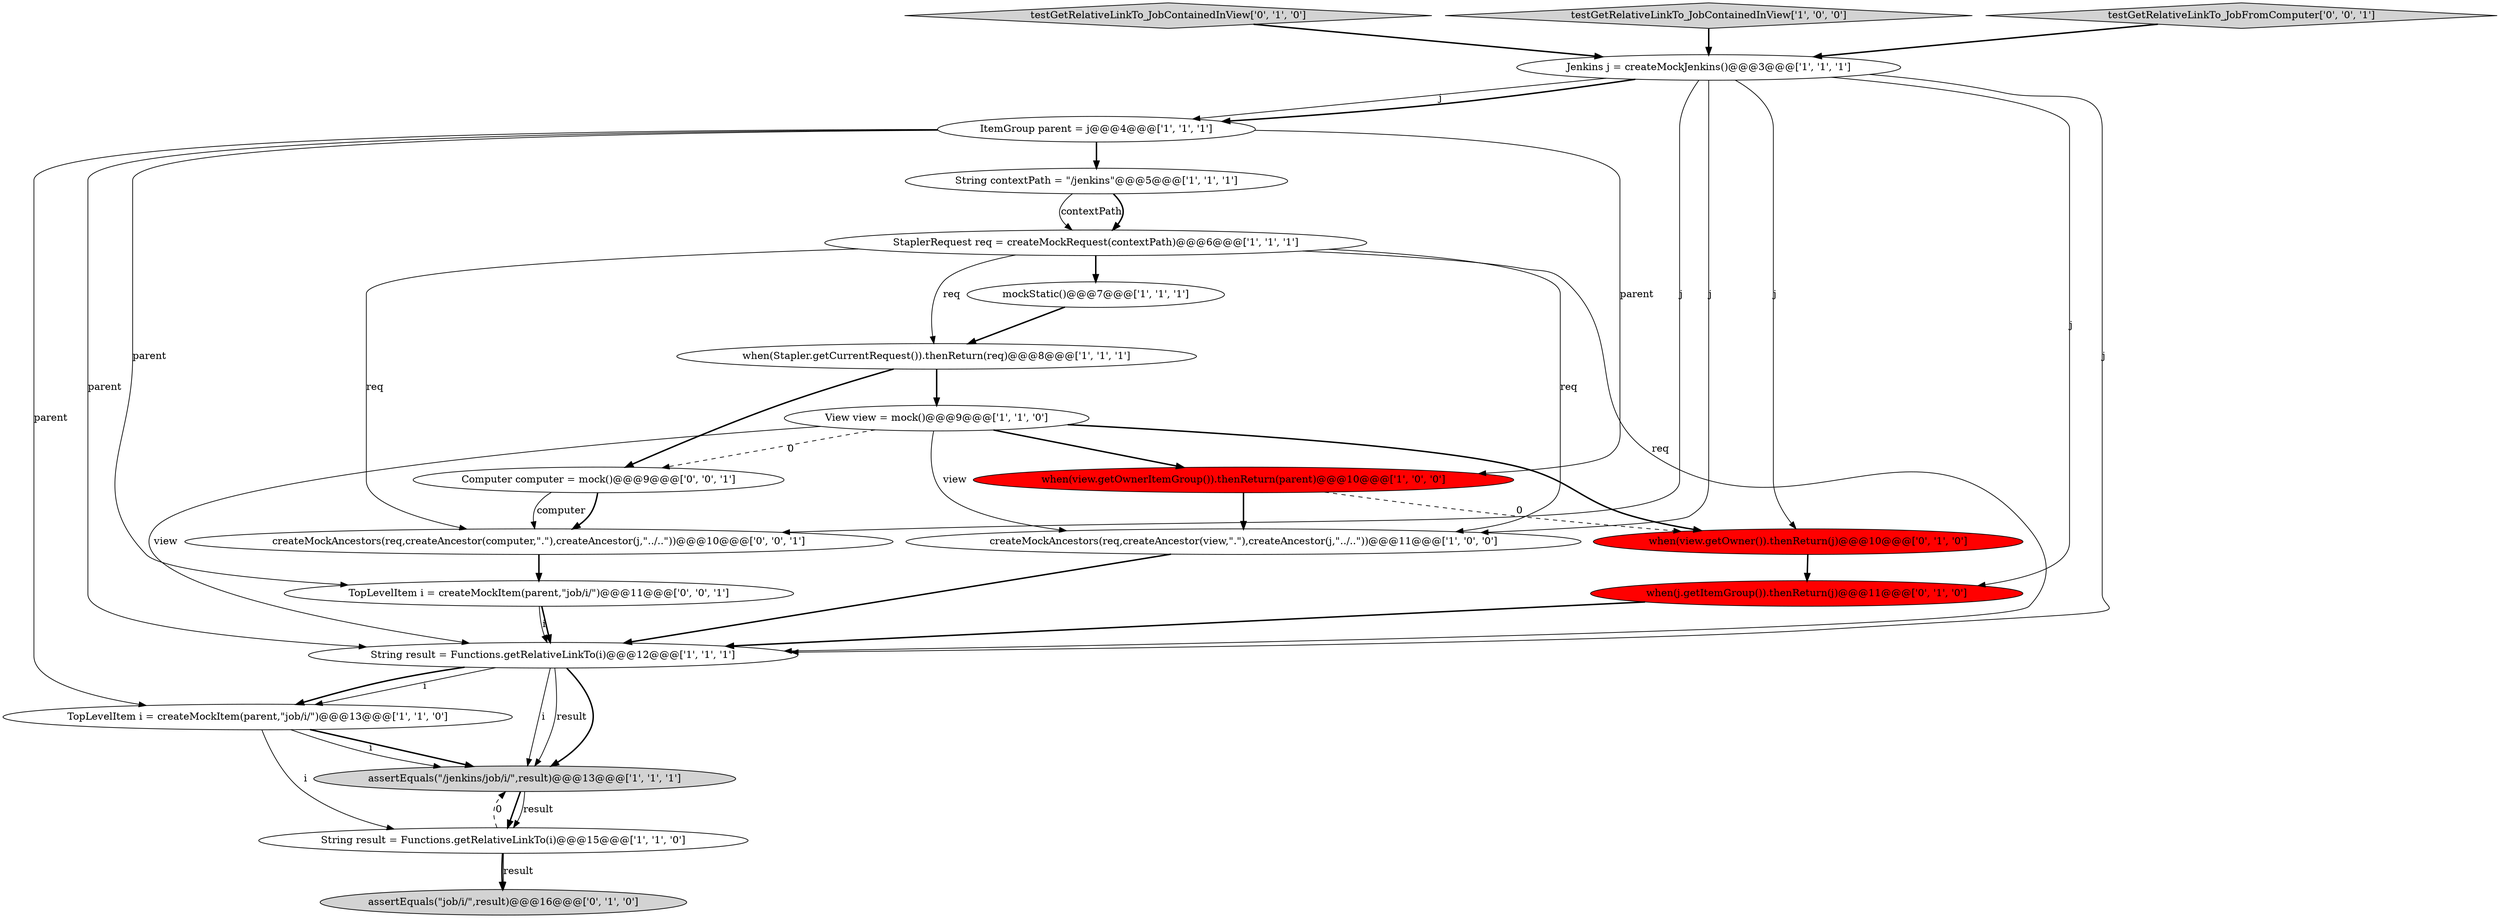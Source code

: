 digraph {
12 [style = filled, label = "String result = Functions.getRelativeLinkTo(i)@@@12@@@['1', '1', '1']", fillcolor = white, shape = ellipse image = "AAA0AAABBB1BBB"];
10 [style = filled, label = "assertEquals(\"/jenkins/job/i/\",result)@@@13@@@['1', '1', '1']", fillcolor = lightgray, shape = ellipse image = "AAA0AAABBB1BBB"];
18 [style = filled, label = "TopLevelItem i = createMockItem(parent,\"job/i/\")@@@11@@@['0', '0', '1']", fillcolor = white, shape = ellipse image = "AAA0AAABBB3BBB"];
8 [style = filled, label = "ItemGroup parent = j@@@4@@@['1', '1', '1']", fillcolor = white, shape = ellipse image = "AAA0AAABBB1BBB"];
17 [style = filled, label = "testGetRelativeLinkTo_JobContainedInView['0', '1', '0']", fillcolor = lightgray, shape = diamond image = "AAA0AAABBB2BBB"];
7 [style = filled, label = "String contextPath = \"/jenkins\"@@@5@@@['1', '1', '1']", fillcolor = white, shape = ellipse image = "AAA0AAABBB1BBB"];
11 [style = filled, label = "mockStatic()@@@7@@@['1', '1', '1']", fillcolor = white, shape = ellipse image = "AAA0AAABBB1BBB"];
13 [style = filled, label = "String result = Functions.getRelativeLinkTo(i)@@@15@@@['1', '1', '0']", fillcolor = white, shape = ellipse image = "AAA0AAABBB1BBB"];
15 [style = filled, label = "when(view.getOwner()).thenReturn(j)@@@10@@@['0', '1', '0']", fillcolor = red, shape = ellipse image = "AAA1AAABBB2BBB"];
4 [style = filled, label = "TopLevelItem i = createMockItem(parent,\"job/i/\")@@@13@@@['1', '1', '0']", fillcolor = white, shape = ellipse image = "AAA0AAABBB1BBB"];
3 [style = filled, label = "Jenkins j = createMockJenkins()@@@3@@@['1', '1', '1']", fillcolor = white, shape = ellipse image = "AAA0AAABBB1BBB"];
5 [style = filled, label = "testGetRelativeLinkTo_JobContainedInView['1', '0', '0']", fillcolor = lightgray, shape = diamond image = "AAA0AAABBB1BBB"];
9 [style = filled, label = "createMockAncestors(req,createAncestor(view,\".\"),createAncestor(j,\"../..\"))@@@11@@@['1', '0', '0']", fillcolor = white, shape = ellipse image = "AAA0AAABBB1BBB"];
1 [style = filled, label = "when(view.getOwnerItemGroup()).thenReturn(parent)@@@10@@@['1', '0', '0']", fillcolor = red, shape = ellipse image = "AAA1AAABBB1BBB"];
6 [style = filled, label = "StaplerRequest req = createMockRequest(contextPath)@@@6@@@['1', '1', '1']", fillcolor = white, shape = ellipse image = "AAA0AAABBB1BBB"];
19 [style = filled, label = "Computer computer = mock()@@@9@@@['0', '0', '1']", fillcolor = white, shape = ellipse image = "AAA0AAABBB3BBB"];
21 [style = filled, label = "testGetRelativeLinkTo_JobFromComputer['0', '0', '1']", fillcolor = lightgray, shape = diamond image = "AAA0AAABBB3BBB"];
20 [style = filled, label = "createMockAncestors(req,createAncestor(computer,\".\"),createAncestor(j,\"../..\"))@@@10@@@['0', '0', '1']", fillcolor = white, shape = ellipse image = "AAA0AAABBB3BBB"];
14 [style = filled, label = "when(j.getItemGroup()).thenReturn(j)@@@11@@@['0', '1', '0']", fillcolor = red, shape = ellipse image = "AAA1AAABBB2BBB"];
2 [style = filled, label = "View view = mock()@@@9@@@['1', '1', '0']", fillcolor = white, shape = ellipse image = "AAA0AAABBB1BBB"];
0 [style = filled, label = "when(Stapler.getCurrentRequest()).thenReturn(req)@@@8@@@['1', '1', '1']", fillcolor = white, shape = ellipse image = "AAA0AAABBB1BBB"];
16 [style = filled, label = "assertEquals(\"job/i/\",result)@@@16@@@['0', '1', '0']", fillcolor = lightgray, shape = ellipse image = "AAA0AAABBB2BBB"];
5->3 [style = bold, label=""];
4->10 [style = bold, label=""];
3->20 [style = solid, label="j"];
18->12 [style = solid, label="i"];
3->15 [style = solid, label="j"];
6->0 [style = solid, label="req"];
2->19 [style = dashed, label="0"];
15->14 [style = bold, label=""];
7->6 [style = solid, label="contextPath"];
0->19 [style = bold, label=""];
2->1 [style = bold, label=""];
1->15 [style = dashed, label="0"];
19->20 [style = bold, label=""];
0->2 [style = bold, label=""];
18->12 [style = bold, label=""];
19->20 [style = solid, label="computer"];
12->10 [style = solid, label="i"];
13->10 [style = dashed, label="0"];
6->9 [style = solid, label="req"];
8->18 [style = solid, label="parent"];
21->3 [style = bold, label=""];
3->8 [style = solid, label="j"];
12->10 [style = solid, label="result"];
13->16 [style = bold, label=""];
4->13 [style = solid, label="i"];
1->9 [style = bold, label=""];
8->7 [style = bold, label=""];
20->18 [style = bold, label=""];
13->16 [style = solid, label="result"];
11->0 [style = bold, label=""];
12->10 [style = bold, label=""];
12->4 [style = bold, label=""];
10->13 [style = bold, label=""];
2->9 [style = solid, label="view"];
3->8 [style = bold, label=""];
12->4 [style = solid, label="i"];
6->11 [style = bold, label=""];
8->4 [style = solid, label="parent"];
7->6 [style = bold, label=""];
8->1 [style = solid, label="parent"];
2->15 [style = bold, label=""];
4->10 [style = solid, label="i"];
14->12 [style = bold, label=""];
17->3 [style = bold, label=""];
9->12 [style = bold, label=""];
3->12 [style = solid, label="j"];
2->12 [style = solid, label="view"];
10->13 [style = solid, label="result"];
6->20 [style = solid, label="req"];
3->9 [style = solid, label="j"];
6->12 [style = solid, label="req"];
8->12 [style = solid, label="parent"];
3->14 [style = solid, label="j"];
}
